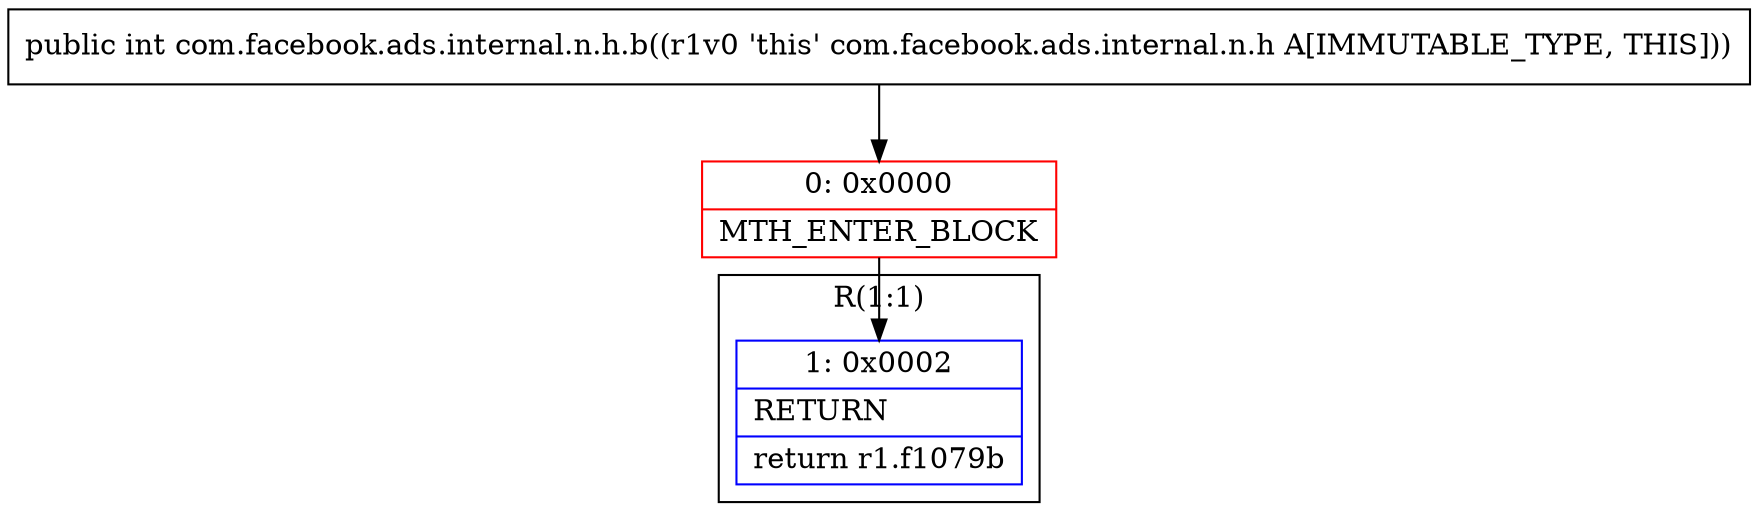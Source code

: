 digraph "CFG forcom.facebook.ads.internal.n.h.b()I" {
subgraph cluster_Region_390673864 {
label = "R(1:1)";
node [shape=record,color=blue];
Node_1 [shape=record,label="{1\:\ 0x0002|RETURN\l|return r1.f1079b\l}"];
}
Node_0 [shape=record,color=red,label="{0\:\ 0x0000|MTH_ENTER_BLOCK\l}"];
MethodNode[shape=record,label="{public int com.facebook.ads.internal.n.h.b((r1v0 'this' com.facebook.ads.internal.n.h A[IMMUTABLE_TYPE, THIS])) }"];
MethodNode -> Node_0;
Node_0 -> Node_1;
}

